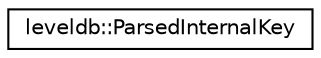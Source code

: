 digraph "Graphical Class Hierarchy"
{
  edge [fontname="Helvetica",fontsize="10",labelfontname="Helvetica",labelfontsize="10"];
  node [fontname="Helvetica",fontsize="10",shape=record];
  rankdir="LR";
  Node1 [label="leveldb::ParsedInternalKey",height=0.2,width=0.4,color="black", fillcolor="white", style="filled",URL="$structleveldb_1_1_parsed_internal_key.html"];
}
